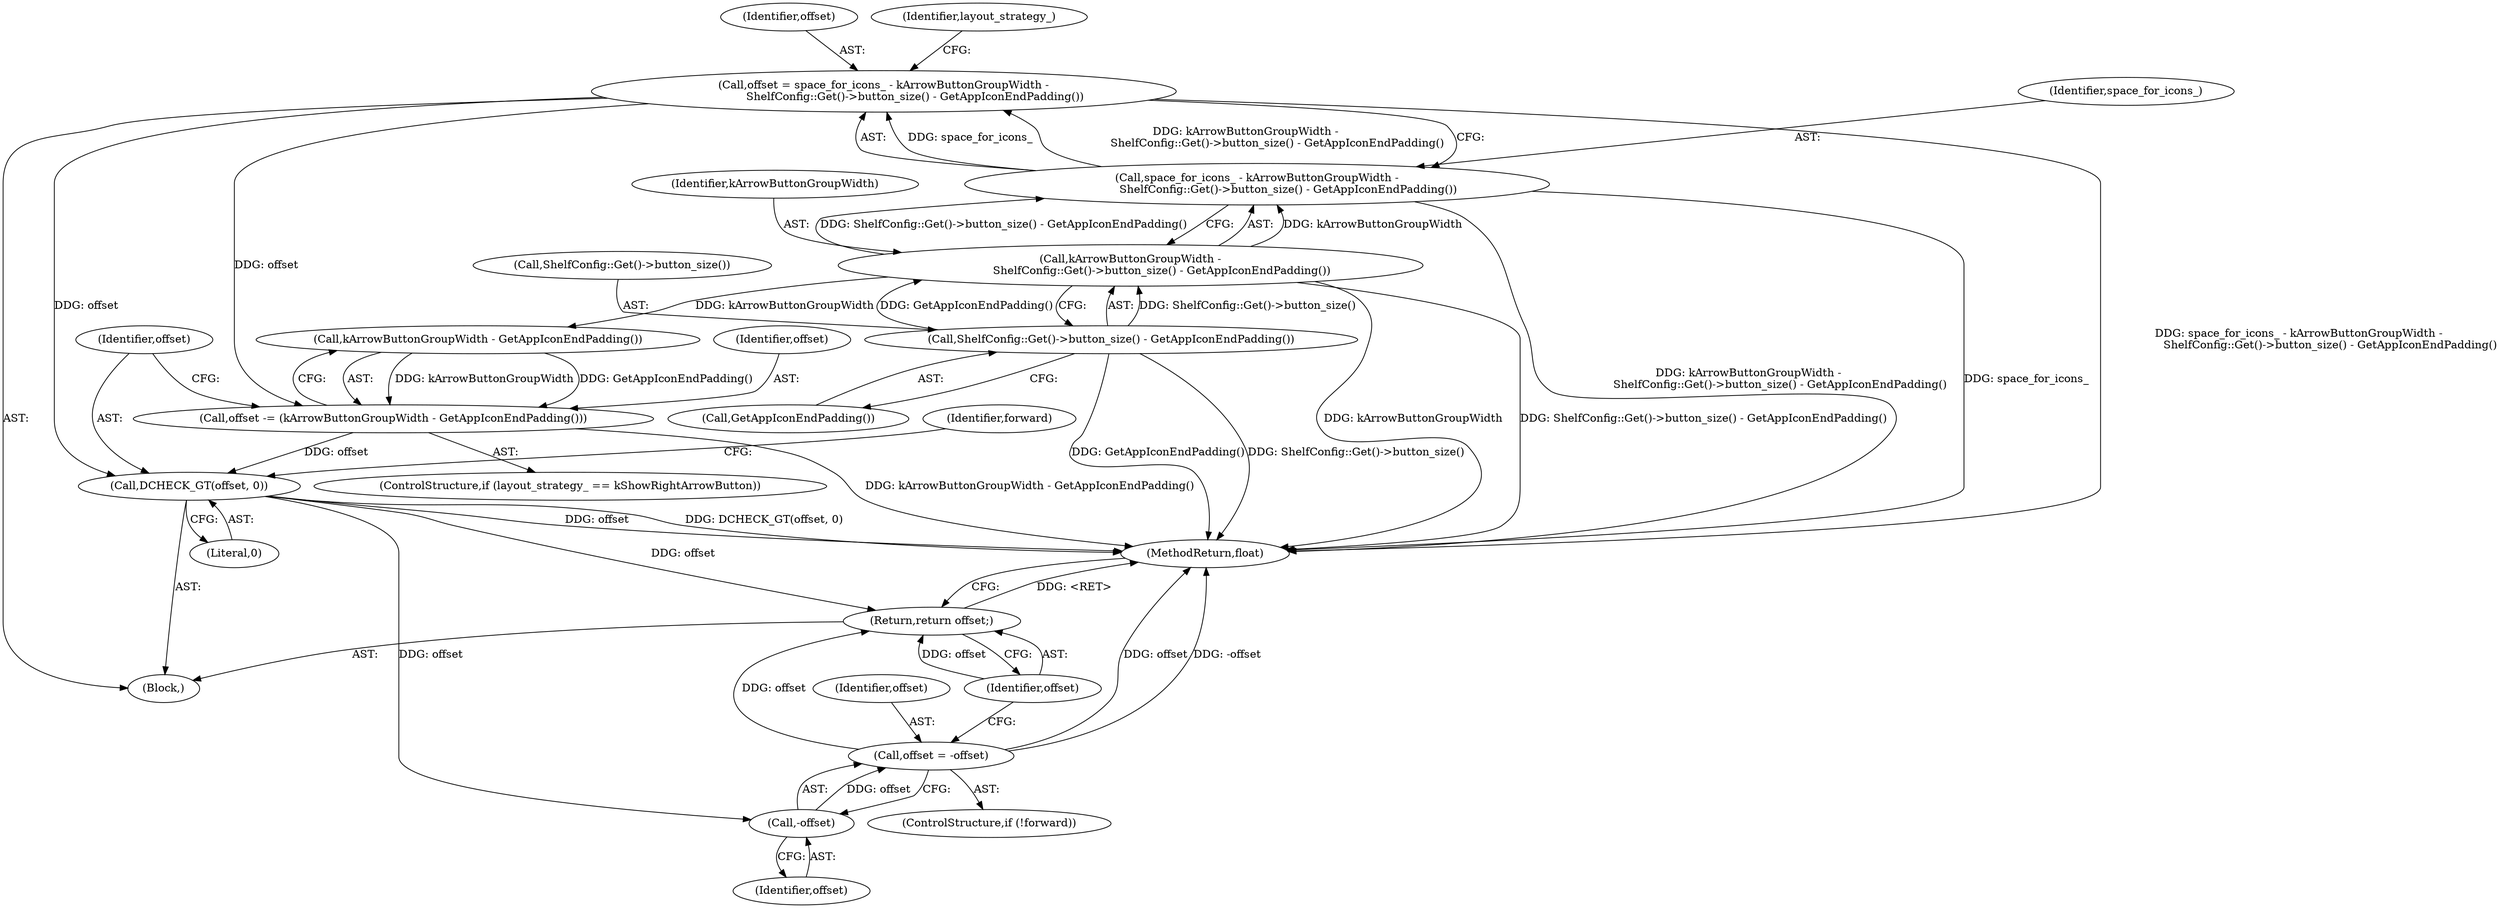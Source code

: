 digraph "1_Chrome_dfd28b1909358445e838fb0fdf3995c77a420aa8_1@integer" {
"1000104" [label="(Call,offset = space_for_icons_ - kArrowButtonGroupWidth -\n                  ShelfConfig::Get()->button_size() - GetAppIconEndPadding())"];
"1000106" [label="(Call,space_for_icons_ - kArrowButtonGroupWidth -\n                  ShelfConfig::Get()->button_size() - GetAppIconEndPadding())"];
"1000108" [label="(Call,kArrowButtonGroupWidth -\n                  ShelfConfig::Get()->button_size() - GetAppIconEndPadding())"];
"1000110" [label="(Call,ShelfConfig::Get()->button_size() - GetAppIconEndPadding())"];
"1000117" [label="(Call,offset -= (kArrowButtonGroupWidth - GetAppIconEndPadding()))"];
"1000122" [label="(Call,DCHECK_GT(offset, 0))"];
"1000130" [label="(Call,-offset)"];
"1000128" [label="(Call,offset = -offset)"];
"1000132" [label="(Return,return offset;)"];
"1000125" [label="(ControlStructure,if (!forward))"];
"1000104" [label="(Call,offset = space_for_icons_ - kArrowButtonGroupWidth -\n                  ShelfConfig::Get()->button_size() - GetAppIconEndPadding())"];
"1000105" [label="(Identifier,offset)"];
"1000122" [label="(Call,DCHECK_GT(offset, 0))"];
"1000123" [label="(Identifier,offset)"];
"1000127" [label="(Identifier,forward)"];
"1000112" [label="(Call,GetAppIconEndPadding())"];
"1000106" [label="(Call,space_for_icons_ - kArrowButtonGroupWidth -\n                  ShelfConfig::Get()->button_size() - GetAppIconEndPadding())"];
"1000129" [label="(Identifier,offset)"];
"1000110" [label="(Call,ShelfConfig::Get()->button_size() - GetAppIconEndPadding())"];
"1000109" [label="(Identifier,kArrowButtonGroupWidth)"];
"1000119" [label="(Call,kArrowButtonGroupWidth - GetAppIconEndPadding())"];
"1000124" [label="(Literal,0)"];
"1000113" [label="(ControlStructure,if (layout_strategy_ == kShowRightArrowButton))"];
"1000117" [label="(Call,offset -= (kArrowButtonGroupWidth - GetAppIconEndPadding()))"];
"1000107" [label="(Identifier,space_for_icons_)"];
"1000130" [label="(Call,-offset)"];
"1000108" [label="(Call,kArrowButtonGroupWidth -\n                  ShelfConfig::Get()->button_size() - GetAppIconEndPadding())"];
"1000134" [label="(MethodReturn,float)"];
"1000115" [label="(Identifier,layout_strategy_)"];
"1000132" [label="(Return,return offset;)"];
"1000133" [label="(Identifier,offset)"];
"1000102" [label="(Block,)"];
"1000128" [label="(Call,offset = -offset)"];
"1000111" [label="(Call,ShelfConfig::Get()->button_size())"];
"1000118" [label="(Identifier,offset)"];
"1000131" [label="(Identifier,offset)"];
"1000104" -> "1000102"  [label="AST: "];
"1000104" -> "1000106"  [label="CFG: "];
"1000105" -> "1000104"  [label="AST: "];
"1000106" -> "1000104"  [label="AST: "];
"1000115" -> "1000104"  [label="CFG: "];
"1000104" -> "1000134"  [label="DDG: space_for_icons_ - kArrowButtonGroupWidth -\n                  ShelfConfig::Get()->button_size() - GetAppIconEndPadding()"];
"1000106" -> "1000104"  [label="DDG: space_for_icons_"];
"1000106" -> "1000104"  [label="DDG: kArrowButtonGroupWidth -\n                  ShelfConfig::Get()->button_size() - GetAppIconEndPadding()"];
"1000104" -> "1000117"  [label="DDG: offset"];
"1000104" -> "1000122"  [label="DDG: offset"];
"1000106" -> "1000108"  [label="CFG: "];
"1000107" -> "1000106"  [label="AST: "];
"1000108" -> "1000106"  [label="AST: "];
"1000106" -> "1000134"  [label="DDG: kArrowButtonGroupWidth -\n                  ShelfConfig::Get()->button_size() - GetAppIconEndPadding()"];
"1000106" -> "1000134"  [label="DDG: space_for_icons_"];
"1000108" -> "1000106"  [label="DDG: kArrowButtonGroupWidth"];
"1000108" -> "1000106"  [label="DDG: ShelfConfig::Get()->button_size() - GetAppIconEndPadding()"];
"1000108" -> "1000110"  [label="CFG: "];
"1000109" -> "1000108"  [label="AST: "];
"1000110" -> "1000108"  [label="AST: "];
"1000108" -> "1000134"  [label="DDG: ShelfConfig::Get()->button_size() - GetAppIconEndPadding()"];
"1000108" -> "1000134"  [label="DDG: kArrowButtonGroupWidth"];
"1000110" -> "1000108"  [label="DDG: ShelfConfig::Get()->button_size()"];
"1000110" -> "1000108"  [label="DDG: GetAppIconEndPadding()"];
"1000108" -> "1000119"  [label="DDG: kArrowButtonGroupWidth"];
"1000110" -> "1000112"  [label="CFG: "];
"1000111" -> "1000110"  [label="AST: "];
"1000112" -> "1000110"  [label="AST: "];
"1000110" -> "1000134"  [label="DDG: GetAppIconEndPadding()"];
"1000110" -> "1000134"  [label="DDG: ShelfConfig::Get()->button_size()"];
"1000117" -> "1000113"  [label="AST: "];
"1000117" -> "1000119"  [label="CFG: "];
"1000118" -> "1000117"  [label="AST: "];
"1000119" -> "1000117"  [label="AST: "];
"1000123" -> "1000117"  [label="CFG: "];
"1000117" -> "1000134"  [label="DDG: kArrowButtonGroupWidth - GetAppIconEndPadding()"];
"1000119" -> "1000117"  [label="DDG: kArrowButtonGroupWidth"];
"1000119" -> "1000117"  [label="DDG: GetAppIconEndPadding()"];
"1000117" -> "1000122"  [label="DDG: offset"];
"1000122" -> "1000102"  [label="AST: "];
"1000122" -> "1000124"  [label="CFG: "];
"1000123" -> "1000122"  [label="AST: "];
"1000124" -> "1000122"  [label="AST: "];
"1000127" -> "1000122"  [label="CFG: "];
"1000122" -> "1000134"  [label="DDG: offset"];
"1000122" -> "1000134"  [label="DDG: DCHECK_GT(offset, 0)"];
"1000122" -> "1000130"  [label="DDG: offset"];
"1000122" -> "1000132"  [label="DDG: offset"];
"1000130" -> "1000128"  [label="AST: "];
"1000130" -> "1000131"  [label="CFG: "];
"1000131" -> "1000130"  [label="AST: "];
"1000128" -> "1000130"  [label="CFG: "];
"1000130" -> "1000128"  [label="DDG: offset"];
"1000128" -> "1000125"  [label="AST: "];
"1000129" -> "1000128"  [label="AST: "];
"1000133" -> "1000128"  [label="CFG: "];
"1000128" -> "1000134"  [label="DDG: offset"];
"1000128" -> "1000134"  [label="DDG: -offset"];
"1000128" -> "1000132"  [label="DDG: offset"];
"1000132" -> "1000102"  [label="AST: "];
"1000132" -> "1000133"  [label="CFG: "];
"1000133" -> "1000132"  [label="AST: "];
"1000134" -> "1000132"  [label="CFG: "];
"1000132" -> "1000134"  [label="DDG: <RET>"];
"1000133" -> "1000132"  [label="DDG: offset"];
}
